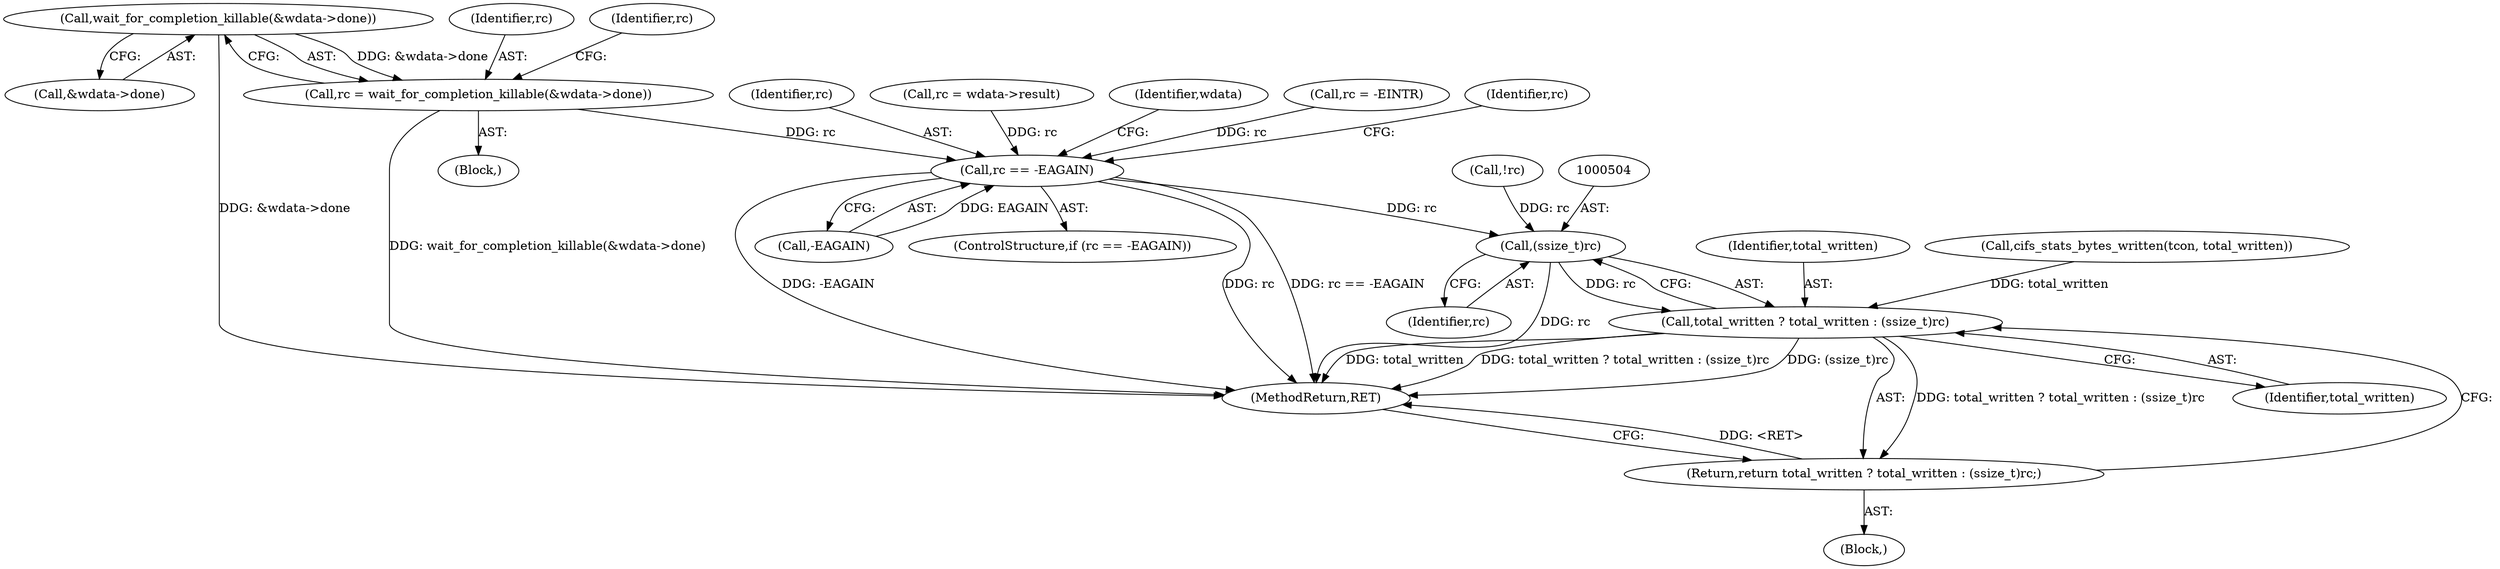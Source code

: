 digraph "0_linux_5d81de8e8667da7135d3a32a964087c0faf5483f@pointer" {
"1000439" [label="(Call,wait_for_completion_killable(&wdata->done))"];
"1000437" [label="(Call,rc = wait_for_completion_killable(&wdata->done))"];
"1000467" [label="(Call,rc == -EAGAIN)"];
"1000503" [label="(Call,(ssize_t)rc)"];
"1000500" [label="(Call,total_written ? total_written : (ssize_t)rc)"];
"1000499" [label="(Return,return total_written ? total_written : (ssize_t)rc;)"];
"1000468" [label="(Identifier,rc)"];
"1000503" [label="(Call,(ssize_t)rc)"];
"1000437" [label="(Call,rc = wait_for_completion_killable(&wdata->done))"];
"1000112" [label="(Block,)"];
"1000438" [label="(Identifier,rc)"];
"1000502" [label="(Identifier,total_written)"];
"1000466" [label="(ControlStructure,if (rc == -EAGAIN))"];
"1000500" [label="(Call,total_written ? total_written : (ssize_t)rc)"];
"1000455" [label="(Call,rc = wdata->result)"];
"1000445" [label="(Identifier,rc)"];
"1000480" [label="(Identifier,wdata)"];
"1000440" [label="(Call,&wdata->done)"];
"1000505" [label="(Identifier,rc)"];
"1000501" [label="(Identifier,total_written)"];
"1000467" [label="(Call,rc == -EAGAIN)"];
"1000439" [label="(Call,wait_for_completion_killable(&wdata->done))"];
"1000506" [label="(MethodReturn,RET)"];
"1000434" [label="(Call,!rc)"];
"1000446" [label="(Call,rc = -EINTR)"];
"1000469" [label="(Call,-EAGAIN)"];
"1000499" [label="(Return,return total_written ? total_written : (ssize_t)rc;)"];
"1000496" [label="(Call,cifs_stats_bytes_written(tcon, total_written))"];
"1000473" [label="(Identifier,rc)"];
"1000436" [label="(Block,)"];
"1000439" -> "1000437"  [label="AST: "];
"1000439" -> "1000440"  [label="CFG: "];
"1000440" -> "1000439"  [label="AST: "];
"1000437" -> "1000439"  [label="CFG: "];
"1000439" -> "1000506"  [label="DDG: &wdata->done"];
"1000439" -> "1000437"  [label="DDG: &wdata->done"];
"1000437" -> "1000436"  [label="AST: "];
"1000438" -> "1000437"  [label="AST: "];
"1000445" -> "1000437"  [label="CFG: "];
"1000437" -> "1000506"  [label="DDG: wait_for_completion_killable(&wdata->done)"];
"1000437" -> "1000467"  [label="DDG: rc"];
"1000467" -> "1000466"  [label="AST: "];
"1000467" -> "1000469"  [label="CFG: "];
"1000468" -> "1000467"  [label="AST: "];
"1000469" -> "1000467"  [label="AST: "];
"1000473" -> "1000467"  [label="CFG: "];
"1000480" -> "1000467"  [label="CFG: "];
"1000467" -> "1000506"  [label="DDG: rc"];
"1000467" -> "1000506"  [label="DDG: rc == -EAGAIN"];
"1000467" -> "1000506"  [label="DDG: -EAGAIN"];
"1000446" -> "1000467"  [label="DDG: rc"];
"1000455" -> "1000467"  [label="DDG: rc"];
"1000469" -> "1000467"  [label="DDG: EAGAIN"];
"1000467" -> "1000503"  [label="DDG: rc"];
"1000503" -> "1000500"  [label="AST: "];
"1000503" -> "1000505"  [label="CFG: "];
"1000504" -> "1000503"  [label="AST: "];
"1000505" -> "1000503"  [label="AST: "];
"1000500" -> "1000503"  [label="CFG: "];
"1000503" -> "1000506"  [label="DDG: rc"];
"1000503" -> "1000500"  [label="DDG: rc"];
"1000434" -> "1000503"  [label="DDG: rc"];
"1000500" -> "1000499"  [label="AST: "];
"1000500" -> "1000502"  [label="CFG: "];
"1000501" -> "1000500"  [label="AST: "];
"1000502" -> "1000500"  [label="AST: "];
"1000499" -> "1000500"  [label="CFG: "];
"1000500" -> "1000506"  [label="DDG: (ssize_t)rc"];
"1000500" -> "1000506"  [label="DDG: total_written"];
"1000500" -> "1000506"  [label="DDG: total_written ? total_written : (ssize_t)rc"];
"1000500" -> "1000499"  [label="DDG: total_written ? total_written : (ssize_t)rc"];
"1000496" -> "1000500"  [label="DDG: total_written"];
"1000499" -> "1000112"  [label="AST: "];
"1000506" -> "1000499"  [label="CFG: "];
"1000499" -> "1000506"  [label="DDG: <RET>"];
}
